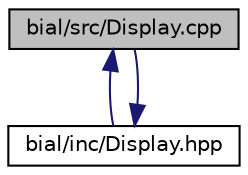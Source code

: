 digraph "bial/src/Display.cpp"
{
  edge [fontname="Helvetica",fontsize="10",labelfontname="Helvetica",labelfontsize="10"];
  node [fontname="Helvetica",fontsize="10",shape=record];
  Node1 [label="bial/src/Display.cpp",height=0.2,width=0.4,color="black", fillcolor="grey75", style="filled", fontcolor="black"];
  Node1 -> Node2 [dir="back",color="midnightblue",fontsize="10",style="solid",fontname="Helvetica"];
  Node2 [label="bial/inc/Display.hpp",height=0.2,width=0.4,color="black", fillcolor="white", style="filled",URL="$_display_8hpp.html"];
  Node2 -> Node1 [dir="back",color="midnightblue",fontsize="10",style="solid",fontname="Helvetica"];
}
